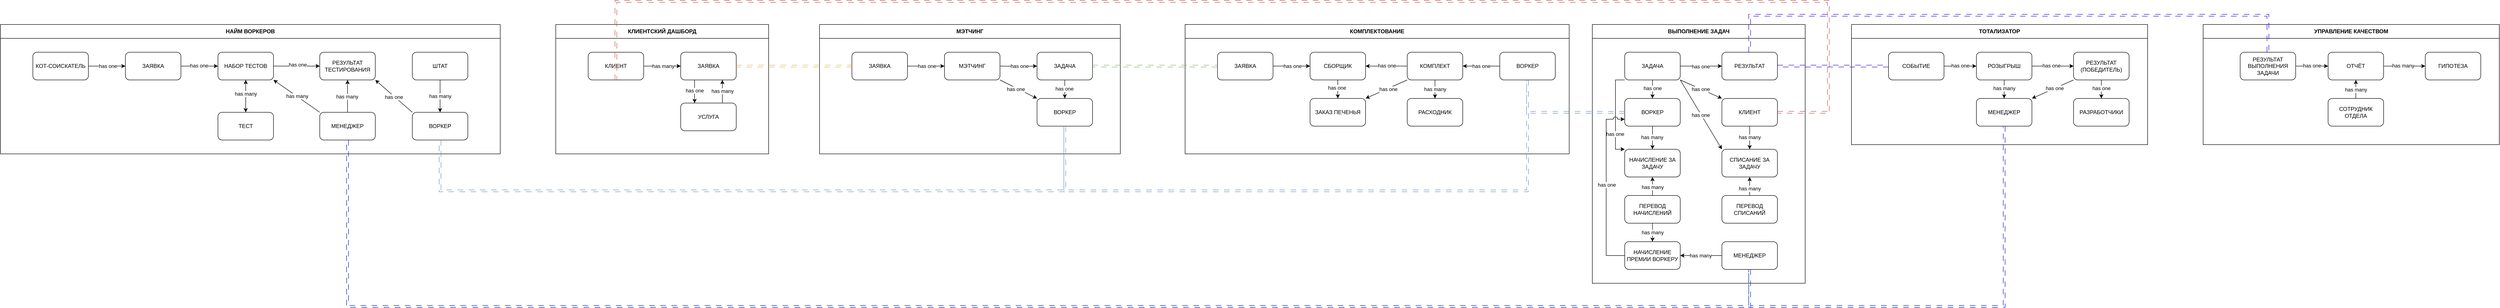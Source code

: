 <mxfile version="24.6.1" type="device">
  <diagram name="Page-1" id="ynv5QPxqh0ftikjWVSWX">
    <mxGraphModel dx="7170" dy="4185" grid="1" gridSize="10" guides="1" tooltips="1" connect="1" arrows="1" fold="1" page="1" pageScale="1" pageWidth="5700" pageHeight="900" math="0" shadow="0">
      <root>
        <mxCell id="0" />
        <mxCell id="1" parent="0" />
        <mxCell id="ETHcJepNX7AGd0SGcHYu-22" value="НАЙМ ВОРКЕРОВ" style="swimlane;whiteSpace=wrap;html=1;startSize=30;" vertex="1" parent="1">
          <mxGeometry x="160" y="160" width="1080" height="280" as="geometry" />
        </mxCell>
        <mxCell id="ETHcJepNX7AGd0SGcHYu-60" style="edgeStyle=orthogonalEdgeStyle;rounded=0;orthogonalLoop=1;jettySize=auto;html=1;exitX=1;exitY=0.5;exitDx=0;exitDy=0;" edge="1" parent="ETHcJepNX7AGd0SGcHYu-22" source="ETHcJepNX7AGd0SGcHYu-43" target="ETHcJepNX7AGd0SGcHYu-44">
          <mxGeometry relative="1" as="geometry" />
        </mxCell>
        <mxCell id="ETHcJepNX7AGd0SGcHYu-61" value="has one" style="edgeLabel;html=1;align=center;verticalAlign=middle;resizable=0;points=[];" vertex="1" connectable="0" parent="ETHcJepNX7AGd0SGcHYu-60">
          <mxGeometry x="0.042" relative="1" as="geometry">
            <mxPoint as="offset" />
          </mxGeometry>
        </mxCell>
        <mxCell id="ETHcJepNX7AGd0SGcHYu-43" value="КОТ-СОИСКАТЕЛЬ" style="rounded=1;whiteSpace=wrap;html=1;" vertex="1" parent="ETHcJepNX7AGd0SGcHYu-22">
          <mxGeometry x="70" y="60" width="120" height="60" as="geometry" />
        </mxCell>
        <mxCell id="ETHcJepNX7AGd0SGcHYu-62" style="edgeStyle=orthogonalEdgeStyle;rounded=0;orthogonalLoop=1;jettySize=auto;html=1;exitX=1;exitY=0.5;exitDx=0;exitDy=0;entryX=0;entryY=0.5;entryDx=0;entryDy=0;" edge="1" parent="ETHcJepNX7AGd0SGcHYu-22" source="ETHcJepNX7AGd0SGcHYu-44" target="ETHcJepNX7AGd0SGcHYu-46">
          <mxGeometry relative="1" as="geometry" />
        </mxCell>
        <mxCell id="ETHcJepNX7AGd0SGcHYu-63" value="has one" style="edgeLabel;html=1;align=center;verticalAlign=middle;resizable=0;points=[];" vertex="1" connectable="0" parent="ETHcJepNX7AGd0SGcHYu-62">
          <mxGeometry x="-0.042" y="1" relative="1" as="geometry">
            <mxPoint as="offset" />
          </mxGeometry>
        </mxCell>
        <mxCell id="ETHcJepNX7AGd0SGcHYu-44" value="ЗАЯВКА" style="rounded=1;whiteSpace=wrap;html=1;" vertex="1" parent="ETHcJepNX7AGd0SGcHYu-22">
          <mxGeometry x="270" y="60" width="120" height="60" as="geometry" />
        </mxCell>
        <mxCell id="ETHcJepNX7AGd0SGcHYu-45" value="ТЕСТ" style="rounded=1;whiteSpace=wrap;html=1;" vertex="1" parent="ETHcJepNX7AGd0SGcHYu-22">
          <mxGeometry x="470" y="190" width="120" height="60" as="geometry" />
        </mxCell>
        <mxCell id="ETHcJepNX7AGd0SGcHYu-64" style="edgeStyle=orthogonalEdgeStyle;rounded=0;orthogonalLoop=1;jettySize=auto;html=1;exitX=1;exitY=0.5;exitDx=0;exitDy=0;" edge="1" parent="ETHcJepNX7AGd0SGcHYu-22" source="ETHcJepNX7AGd0SGcHYu-46" target="ETHcJepNX7AGd0SGcHYu-48">
          <mxGeometry relative="1" as="geometry" />
        </mxCell>
        <mxCell id="ETHcJepNX7AGd0SGcHYu-65" value="has one" style="edgeLabel;html=1;align=center;verticalAlign=middle;resizable=0;points=[];" vertex="1" connectable="0" parent="ETHcJepNX7AGd0SGcHYu-64">
          <mxGeometry x="0.033" y="3" relative="1" as="geometry">
            <mxPoint as="offset" />
          </mxGeometry>
        </mxCell>
        <mxCell id="ETHcJepNX7AGd0SGcHYu-46" value="НАБОР ТЕСТОВ" style="rounded=1;whiteSpace=wrap;html=1;" vertex="1" parent="ETHcJepNX7AGd0SGcHYu-22">
          <mxGeometry x="470" y="60" width="120" height="60" as="geometry" />
        </mxCell>
        <mxCell id="ETHcJepNX7AGd0SGcHYu-66" style="rounded=0;orthogonalLoop=1;jettySize=auto;html=1;exitX=0;exitY=0;exitDx=0;exitDy=0;entryX=1;entryY=1;entryDx=0;entryDy=0;" edge="1" parent="ETHcJepNX7AGd0SGcHYu-22" source="ETHcJepNX7AGd0SGcHYu-47" target="ETHcJepNX7AGd0SGcHYu-46">
          <mxGeometry relative="1" as="geometry" />
        </mxCell>
        <mxCell id="ETHcJepNX7AGd0SGcHYu-67" value="has many" style="edgeLabel;html=1;align=center;verticalAlign=middle;resizable=0;points=[];" vertex="1" connectable="0" parent="ETHcJepNX7AGd0SGcHYu-66">
          <mxGeometry x="-0.006" y="-1" relative="1" as="geometry">
            <mxPoint as="offset" />
          </mxGeometry>
        </mxCell>
        <mxCell id="ETHcJepNX7AGd0SGcHYu-70" style="edgeStyle=orthogonalEdgeStyle;rounded=0;orthogonalLoop=1;jettySize=auto;html=1;exitX=0.5;exitY=0;exitDx=0;exitDy=0;entryX=0.5;entryY=1;entryDx=0;entryDy=0;" edge="1" parent="ETHcJepNX7AGd0SGcHYu-22" source="ETHcJepNX7AGd0SGcHYu-47" target="ETHcJepNX7AGd0SGcHYu-48">
          <mxGeometry relative="1" as="geometry" />
        </mxCell>
        <mxCell id="ETHcJepNX7AGd0SGcHYu-71" value="has many" style="edgeLabel;html=1;align=center;verticalAlign=middle;resizable=0;points=[];" vertex="1" connectable="0" parent="ETHcJepNX7AGd0SGcHYu-70">
          <mxGeometry x="-0.009" y="1" relative="1" as="geometry">
            <mxPoint as="offset" />
          </mxGeometry>
        </mxCell>
        <mxCell id="ETHcJepNX7AGd0SGcHYu-47" value="МЕНЕДЖЕР" style="rounded=1;whiteSpace=wrap;html=1;" vertex="1" parent="ETHcJepNX7AGd0SGcHYu-22">
          <mxGeometry x="690" y="190" width="120" height="60" as="geometry" />
        </mxCell>
        <mxCell id="ETHcJepNX7AGd0SGcHYu-48" value="РЕЗУЛЬТАТ ТЕСТИРОВАНИЯ" style="rounded=1;whiteSpace=wrap;html=1;" vertex="1" parent="ETHcJepNX7AGd0SGcHYu-22">
          <mxGeometry x="690" y="60" width="120" height="60" as="geometry" />
        </mxCell>
        <mxCell id="ETHcJepNX7AGd0SGcHYu-77" style="rounded=0;orthogonalLoop=1;jettySize=auto;html=1;exitX=0;exitY=0;exitDx=0;exitDy=0;entryX=1;entryY=1;entryDx=0;entryDy=0;strokeColor=none;" edge="1" parent="ETHcJepNX7AGd0SGcHYu-22" source="ETHcJepNX7AGd0SGcHYu-49" target="ETHcJepNX7AGd0SGcHYu-48">
          <mxGeometry relative="1" as="geometry" />
        </mxCell>
        <mxCell id="ETHcJepNX7AGd0SGcHYu-78" style="rounded=0;orthogonalLoop=1;jettySize=auto;html=1;exitX=0;exitY=0;exitDx=0;exitDy=0;entryX=1;entryY=1;entryDx=0;entryDy=0;" edge="1" parent="ETHcJepNX7AGd0SGcHYu-22" source="ETHcJepNX7AGd0SGcHYu-49" target="ETHcJepNX7AGd0SGcHYu-48">
          <mxGeometry relative="1" as="geometry" />
        </mxCell>
        <mxCell id="ETHcJepNX7AGd0SGcHYu-79" value="has one" style="edgeLabel;html=1;align=center;verticalAlign=middle;resizable=0;points=[];" vertex="1" connectable="0" parent="ETHcJepNX7AGd0SGcHYu-78">
          <mxGeometry x="-0.003" y="1" relative="1" as="geometry">
            <mxPoint y="1" as="offset" />
          </mxGeometry>
        </mxCell>
        <mxCell id="ETHcJepNX7AGd0SGcHYu-49" value="ВОРКЕР" style="rounded=1;whiteSpace=wrap;html=1;" vertex="1" parent="ETHcJepNX7AGd0SGcHYu-22">
          <mxGeometry x="890" y="190" width="120" height="60" as="geometry" />
        </mxCell>
        <mxCell id="ETHcJepNX7AGd0SGcHYu-73" style="edgeStyle=orthogonalEdgeStyle;rounded=0;orthogonalLoop=1;jettySize=auto;html=1;exitX=0.5;exitY=1;exitDx=0;exitDy=0;entryX=0.5;entryY=0;entryDx=0;entryDy=0;" edge="1" parent="ETHcJepNX7AGd0SGcHYu-22" source="ETHcJepNX7AGd0SGcHYu-50" target="ETHcJepNX7AGd0SGcHYu-49">
          <mxGeometry relative="1" as="geometry" />
        </mxCell>
        <mxCell id="ETHcJepNX7AGd0SGcHYu-74" value="has many" style="edgeLabel;html=1;align=center;verticalAlign=middle;resizable=0;points=[];" vertex="1" connectable="0" parent="ETHcJepNX7AGd0SGcHYu-73">
          <mxGeometry x="-0.014" relative="1" as="geometry">
            <mxPoint as="offset" />
          </mxGeometry>
        </mxCell>
        <mxCell id="ETHcJepNX7AGd0SGcHYu-50" value="ШТАТ" style="rounded=1;whiteSpace=wrap;html=1;" vertex="1" parent="ETHcJepNX7AGd0SGcHYu-22">
          <mxGeometry x="890" y="60" width="120" height="60" as="geometry" />
        </mxCell>
        <mxCell id="ETHcJepNX7AGd0SGcHYu-68" value="" style="endArrow=classic;startArrow=classic;html=1;rounded=0;exitX=0.5;exitY=0;exitDx=0;exitDy=0;" edge="1" parent="ETHcJepNX7AGd0SGcHYu-22" source="ETHcJepNX7AGd0SGcHYu-45" target="ETHcJepNX7AGd0SGcHYu-46">
          <mxGeometry width="50" height="50" relative="1" as="geometry">
            <mxPoint x="620" y="110" as="sourcePoint" />
            <mxPoint x="670" y="60" as="targetPoint" />
          </mxGeometry>
        </mxCell>
        <mxCell id="ETHcJepNX7AGd0SGcHYu-69" value="has many" style="edgeLabel;html=1;align=center;verticalAlign=middle;resizable=0;points=[];" vertex="1" connectable="0" parent="ETHcJepNX7AGd0SGcHYu-68">
          <mxGeometry x="0.205" y="-1" relative="1" as="geometry">
            <mxPoint x="-1" y="2" as="offset" />
          </mxGeometry>
        </mxCell>
        <mxCell id="ETHcJepNX7AGd0SGcHYu-80" value="КЛИЕНТСКИЙ ДАШБОРД" style="swimlane;whiteSpace=wrap;html=1;startSize=30;" vertex="1" parent="1">
          <mxGeometry x="1360" y="160" width="460" height="280" as="geometry" />
        </mxCell>
        <mxCell id="ETHcJepNX7AGd0SGcHYu-81" style="edgeStyle=orthogonalEdgeStyle;rounded=0;orthogonalLoop=1;jettySize=auto;html=1;exitX=1;exitY=0.5;exitDx=0;exitDy=0;" edge="1" parent="ETHcJepNX7AGd0SGcHYu-80" source="ETHcJepNX7AGd0SGcHYu-83" target="ETHcJepNX7AGd0SGcHYu-86">
          <mxGeometry relative="1" as="geometry" />
        </mxCell>
        <mxCell id="ETHcJepNX7AGd0SGcHYu-82" value="has many" style="edgeLabel;html=1;align=center;verticalAlign=middle;resizable=0;points=[];" vertex="1" connectable="0" parent="ETHcJepNX7AGd0SGcHYu-81">
          <mxGeometry x="0.042" relative="1" as="geometry">
            <mxPoint as="offset" />
          </mxGeometry>
        </mxCell>
        <mxCell id="ETHcJepNX7AGd0SGcHYu-83" value="КЛИЕНТ" style="rounded=1;whiteSpace=wrap;html=1;" vertex="1" parent="ETHcJepNX7AGd0SGcHYu-80">
          <mxGeometry x="70" y="60" width="120" height="60" as="geometry" />
        </mxCell>
        <mxCell id="ETHcJepNX7AGd0SGcHYu-109" style="edgeStyle=orthogonalEdgeStyle;rounded=0;orthogonalLoop=1;jettySize=auto;html=1;exitX=0.25;exitY=1;exitDx=0;exitDy=0;entryX=0.25;entryY=0;entryDx=0;entryDy=0;" edge="1" parent="ETHcJepNX7AGd0SGcHYu-80" source="ETHcJepNX7AGd0SGcHYu-86" target="ETHcJepNX7AGd0SGcHYu-106">
          <mxGeometry relative="1" as="geometry" />
        </mxCell>
        <mxCell id="ETHcJepNX7AGd0SGcHYu-112" value="has one" style="edgeLabel;html=1;align=center;verticalAlign=middle;resizable=0;points=[];" vertex="1" connectable="0" parent="ETHcJepNX7AGd0SGcHYu-109">
          <mxGeometry x="-0.088" relative="1" as="geometry">
            <mxPoint as="offset" />
          </mxGeometry>
        </mxCell>
        <mxCell id="ETHcJepNX7AGd0SGcHYu-86" value="ЗАЯВКА" style="rounded=1;whiteSpace=wrap;html=1;" vertex="1" parent="ETHcJepNX7AGd0SGcHYu-80">
          <mxGeometry x="270" y="60" width="120" height="60" as="geometry" />
        </mxCell>
        <mxCell id="ETHcJepNX7AGd0SGcHYu-110" style="edgeStyle=orthogonalEdgeStyle;rounded=0;orthogonalLoop=1;jettySize=auto;html=1;exitX=0.75;exitY=0;exitDx=0;exitDy=0;entryX=0.75;entryY=1;entryDx=0;entryDy=0;" edge="1" parent="ETHcJepNX7AGd0SGcHYu-80" source="ETHcJepNX7AGd0SGcHYu-106" target="ETHcJepNX7AGd0SGcHYu-86">
          <mxGeometry relative="1" as="geometry" />
        </mxCell>
        <mxCell id="ETHcJepNX7AGd0SGcHYu-111" value="has many" style="edgeLabel;html=1;align=center;verticalAlign=middle;resizable=0;points=[];" vertex="1" connectable="0" parent="ETHcJepNX7AGd0SGcHYu-110">
          <mxGeometry x="0.042" relative="1" as="geometry">
            <mxPoint as="offset" />
          </mxGeometry>
        </mxCell>
        <mxCell id="ETHcJepNX7AGd0SGcHYu-106" value="УСЛУГА" style="rounded=1;whiteSpace=wrap;html=1;" vertex="1" parent="ETHcJepNX7AGd0SGcHYu-80">
          <mxGeometry x="270" y="170" width="120" height="60" as="geometry" />
        </mxCell>
        <mxCell id="ETHcJepNX7AGd0SGcHYu-113" value="МЭТЧИНГ" style="swimlane;whiteSpace=wrap;html=1;startSize=30;" vertex="1" parent="1">
          <mxGeometry x="1930" y="160" width="650" height="280" as="geometry" />
        </mxCell>
        <mxCell id="ETHcJepNX7AGd0SGcHYu-114" style="edgeStyle=orthogonalEdgeStyle;rounded=0;orthogonalLoop=1;jettySize=auto;html=1;exitX=1;exitY=0.5;exitDx=0;exitDy=0;" edge="1" parent="ETHcJepNX7AGd0SGcHYu-113" source="ETHcJepNX7AGd0SGcHYu-116" target="ETHcJepNX7AGd0SGcHYu-119">
          <mxGeometry relative="1" as="geometry" />
        </mxCell>
        <mxCell id="ETHcJepNX7AGd0SGcHYu-115" value="has one" style="edgeLabel;html=1;align=center;verticalAlign=middle;resizable=0;points=[];" vertex="1" connectable="0" parent="ETHcJepNX7AGd0SGcHYu-114">
          <mxGeometry x="0.042" relative="1" as="geometry">
            <mxPoint as="offset" />
          </mxGeometry>
        </mxCell>
        <mxCell id="ETHcJepNX7AGd0SGcHYu-116" value="ЗАЯВКА" style="rounded=1;whiteSpace=wrap;html=1;" vertex="1" parent="ETHcJepNX7AGd0SGcHYu-113">
          <mxGeometry x="70" y="60" width="120" height="60" as="geometry" />
        </mxCell>
        <mxCell id="ETHcJepNX7AGd0SGcHYu-129" style="rounded=0;orthogonalLoop=1;jettySize=auto;html=1;exitX=1;exitY=1;exitDx=0;exitDy=0;entryX=0;entryY=0;entryDx=0;entryDy=0;" edge="1" parent="ETHcJepNX7AGd0SGcHYu-113" source="ETHcJepNX7AGd0SGcHYu-119" target="ETHcJepNX7AGd0SGcHYu-128">
          <mxGeometry relative="1" as="geometry" />
        </mxCell>
        <mxCell id="ETHcJepNX7AGd0SGcHYu-132" value="has one" style="edgeLabel;html=1;align=center;verticalAlign=middle;resizable=0;points=[];" vertex="1" connectable="0" parent="ETHcJepNX7AGd0SGcHYu-129">
          <mxGeometry x="-0.132" y="-3" relative="1" as="geometry">
            <mxPoint as="offset" />
          </mxGeometry>
        </mxCell>
        <mxCell id="ETHcJepNX7AGd0SGcHYu-119" value="МЭТЧИНГ" style="rounded=1;whiteSpace=wrap;html=1;" vertex="1" parent="ETHcJepNX7AGd0SGcHYu-113">
          <mxGeometry x="270" y="60" width="120" height="60" as="geometry" />
        </mxCell>
        <mxCell id="ETHcJepNX7AGd0SGcHYu-125" style="edgeStyle=orthogonalEdgeStyle;rounded=0;orthogonalLoop=1;jettySize=auto;html=1;exitX=1;exitY=0.5;exitDx=0;exitDy=0;" edge="1" parent="ETHcJepNX7AGd0SGcHYu-113" target="ETHcJepNX7AGd0SGcHYu-127">
          <mxGeometry relative="1" as="geometry">
            <mxPoint x="390" y="90" as="sourcePoint" />
          </mxGeometry>
        </mxCell>
        <mxCell id="ETHcJepNX7AGd0SGcHYu-126" value="has one" style="edgeLabel;html=1;align=center;verticalAlign=middle;resizable=0;points=[];" vertex="1" connectable="0" parent="ETHcJepNX7AGd0SGcHYu-125">
          <mxGeometry x="0.042" relative="1" as="geometry">
            <mxPoint as="offset" />
          </mxGeometry>
        </mxCell>
        <mxCell id="ETHcJepNX7AGd0SGcHYu-130" style="edgeStyle=orthogonalEdgeStyle;rounded=0;orthogonalLoop=1;jettySize=auto;html=1;exitX=0.5;exitY=1;exitDx=0;exitDy=0;entryX=0.5;entryY=0;entryDx=0;entryDy=0;" edge="1" parent="ETHcJepNX7AGd0SGcHYu-113" source="ETHcJepNX7AGd0SGcHYu-127" target="ETHcJepNX7AGd0SGcHYu-128">
          <mxGeometry relative="1" as="geometry" />
        </mxCell>
        <mxCell id="ETHcJepNX7AGd0SGcHYu-131" value="has one" style="edgeLabel;html=1;align=center;verticalAlign=middle;resizable=0;points=[];" vertex="1" connectable="0" parent="ETHcJepNX7AGd0SGcHYu-130">
          <mxGeometry x="-0.08" y="-1" relative="1" as="geometry">
            <mxPoint as="offset" />
          </mxGeometry>
        </mxCell>
        <mxCell id="ETHcJepNX7AGd0SGcHYu-127" value="ЗАДАЧА" style="rounded=1;whiteSpace=wrap;html=1;" vertex="1" parent="ETHcJepNX7AGd0SGcHYu-113">
          <mxGeometry x="470" y="60" width="120" height="60" as="geometry" />
        </mxCell>
        <mxCell id="ETHcJepNX7AGd0SGcHYu-128" value="ВОРКЕР" style="rounded=1;whiteSpace=wrap;html=1;" vertex="1" parent="ETHcJepNX7AGd0SGcHYu-113">
          <mxGeometry x="470" y="160" width="120" height="60" as="geometry" />
        </mxCell>
        <mxCell id="ETHcJepNX7AGd0SGcHYu-134" style="edgeStyle=orthogonalEdgeStyle;rounded=0;orthogonalLoop=1;jettySize=auto;html=1;exitX=0.5;exitY=1;exitDx=0;exitDy=0;entryX=0.5;entryY=1;entryDx=0;entryDy=0;dashed=1;dashPattern=12 12;shape=link;fillColor=#dae8fc;strokeColor=#6c8ebf;" edge="1" parent="1" source="ETHcJepNX7AGd0SGcHYu-49" target="ETHcJepNX7AGd0SGcHYu-128">
          <mxGeometry relative="1" as="geometry">
            <Array as="points">
              <mxPoint x="1110" y="520" />
              <mxPoint x="2460" y="520" />
            </Array>
          </mxGeometry>
        </mxCell>
        <mxCell id="ETHcJepNX7AGd0SGcHYu-136" style="edgeStyle=orthogonalEdgeStyle;rounded=0;orthogonalLoop=1;jettySize=auto;html=1;exitX=1;exitY=0.5;exitDx=0;exitDy=0;entryX=0;entryY=0.5;entryDx=0;entryDy=0;shape=link;dashed=1;dashPattern=12 12;fillColor=#fff2cc;strokeColor=#d6b656;" edge="1" parent="1" source="ETHcJepNX7AGd0SGcHYu-86" target="ETHcJepNX7AGd0SGcHYu-116">
          <mxGeometry relative="1" as="geometry" />
        </mxCell>
        <mxCell id="ETHcJepNX7AGd0SGcHYu-137" value="КОМПЛЕКТОВАНИЕ" style="swimlane;whiteSpace=wrap;html=1;startSize=30;" vertex="1" parent="1">
          <mxGeometry x="2720" y="160" width="830" height="280" as="geometry" />
        </mxCell>
        <mxCell id="ETHcJepNX7AGd0SGcHYu-138" style="edgeStyle=orthogonalEdgeStyle;rounded=0;orthogonalLoop=1;jettySize=auto;html=1;exitX=1;exitY=0.5;exitDx=0;exitDy=0;" edge="1" parent="ETHcJepNX7AGd0SGcHYu-137" source="ETHcJepNX7AGd0SGcHYu-140" target="ETHcJepNX7AGd0SGcHYu-143">
          <mxGeometry relative="1" as="geometry" />
        </mxCell>
        <mxCell id="ETHcJepNX7AGd0SGcHYu-139" value="has one" style="edgeLabel;html=1;align=center;verticalAlign=middle;resizable=0;points=[];" vertex="1" connectable="0" parent="ETHcJepNX7AGd0SGcHYu-138">
          <mxGeometry x="0.042" relative="1" as="geometry">
            <mxPoint as="offset" />
          </mxGeometry>
        </mxCell>
        <mxCell id="ETHcJepNX7AGd0SGcHYu-140" value="ЗАЯВКА" style="rounded=1;whiteSpace=wrap;html=1;" vertex="1" parent="ETHcJepNX7AGd0SGcHYu-137">
          <mxGeometry x="70" y="60" width="120" height="60" as="geometry" />
        </mxCell>
        <mxCell id="ETHcJepNX7AGd0SGcHYu-156" style="edgeStyle=orthogonalEdgeStyle;rounded=0;orthogonalLoop=1;jettySize=auto;html=1;exitX=0.5;exitY=1;exitDx=0;exitDy=0;entryX=0.5;entryY=0;entryDx=0;entryDy=0;" edge="1" parent="ETHcJepNX7AGd0SGcHYu-137" source="ETHcJepNX7AGd0SGcHYu-143" target="ETHcJepNX7AGd0SGcHYu-150">
          <mxGeometry relative="1" as="geometry" />
        </mxCell>
        <mxCell id="ETHcJepNX7AGd0SGcHYu-157" value="has one" style="edgeLabel;html=1;align=center;verticalAlign=middle;resizable=0;points=[];" vertex="1" connectable="0" parent="ETHcJepNX7AGd0SGcHYu-156">
          <mxGeometry x="-0.175" y="-2" relative="1" as="geometry">
            <mxPoint as="offset" />
          </mxGeometry>
        </mxCell>
        <mxCell id="ETHcJepNX7AGd0SGcHYu-143" value="СБОРЩИК" style="rounded=1;whiteSpace=wrap;html=1;" vertex="1" parent="ETHcJepNX7AGd0SGcHYu-137">
          <mxGeometry x="270" y="60" width="120" height="60" as="geometry" />
        </mxCell>
        <mxCell id="ETHcJepNX7AGd0SGcHYu-150" value="ЗАКАЗ ПЕЧЕНЬЯ" style="rounded=1;whiteSpace=wrap;html=1;" vertex="1" parent="ETHcJepNX7AGd0SGcHYu-137">
          <mxGeometry x="270" y="160" width="120" height="60" as="geometry" />
        </mxCell>
        <mxCell id="ETHcJepNX7AGd0SGcHYu-163" style="edgeStyle=orthogonalEdgeStyle;rounded=0;orthogonalLoop=1;jettySize=auto;html=1;exitX=0;exitY=0.5;exitDx=0;exitDy=0;entryX=1;entryY=0.5;entryDx=0;entryDy=0;" edge="1" parent="ETHcJepNX7AGd0SGcHYu-137" source="ETHcJepNX7AGd0SGcHYu-158" target="ETHcJepNX7AGd0SGcHYu-143">
          <mxGeometry relative="1" as="geometry" />
        </mxCell>
        <mxCell id="ETHcJepNX7AGd0SGcHYu-165" value="has one" style="edgeLabel;html=1;align=center;verticalAlign=middle;resizable=0;points=[];" vertex="1" connectable="0" parent="ETHcJepNX7AGd0SGcHYu-163">
          <mxGeometry x="-0.013" y="-1" relative="1" as="geometry">
            <mxPoint as="offset" />
          </mxGeometry>
        </mxCell>
        <mxCell id="ETHcJepNX7AGd0SGcHYu-164" style="rounded=0;orthogonalLoop=1;jettySize=auto;html=1;exitX=0;exitY=1;exitDx=0;exitDy=0;entryX=1;entryY=0;entryDx=0;entryDy=0;" edge="1" parent="ETHcJepNX7AGd0SGcHYu-137" source="ETHcJepNX7AGd0SGcHYu-158" target="ETHcJepNX7AGd0SGcHYu-150">
          <mxGeometry relative="1" as="geometry" />
        </mxCell>
        <mxCell id="ETHcJepNX7AGd0SGcHYu-166" value="has one" style="edgeLabel;html=1;align=center;verticalAlign=middle;resizable=0;points=[];" vertex="1" connectable="0" parent="ETHcJepNX7AGd0SGcHYu-164">
          <mxGeometry x="-0.061" y="1" relative="1" as="geometry">
            <mxPoint as="offset" />
          </mxGeometry>
        </mxCell>
        <mxCell id="ETHcJepNX7AGd0SGcHYu-168" style="edgeStyle=orthogonalEdgeStyle;rounded=0;orthogonalLoop=1;jettySize=auto;html=1;exitX=0.5;exitY=1;exitDx=0;exitDy=0;entryX=0.5;entryY=0;entryDx=0;entryDy=0;" edge="1" parent="ETHcJepNX7AGd0SGcHYu-137" source="ETHcJepNX7AGd0SGcHYu-158" target="ETHcJepNX7AGd0SGcHYu-167">
          <mxGeometry relative="1" as="geometry" />
        </mxCell>
        <mxCell id="ETHcJepNX7AGd0SGcHYu-169" value="has many" style="edgeLabel;html=1;align=center;verticalAlign=middle;resizable=0;points=[];" vertex="1" connectable="0" parent="ETHcJepNX7AGd0SGcHYu-168">
          <mxGeometry x="0.122" y="-1" relative="1" as="geometry">
            <mxPoint x="1" y="-3" as="offset" />
          </mxGeometry>
        </mxCell>
        <mxCell id="ETHcJepNX7AGd0SGcHYu-158" value="КОМПЛЕКТ" style="rounded=1;whiteSpace=wrap;html=1;" vertex="1" parent="ETHcJepNX7AGd0SGcHYu-137">
          <mxGeometry x="480" y="60" width="120" height="60" as="geometry" />
        </mxCell>
        <mxCell id="ETHcJepNX7AGd0SGcHYu-167" value="РАСХОДНИК" style="rounded=1;whiteSpace=wrap;html=1;" vertex="1" parent="ETHcJepNX7AGd0SGcHYu-137">
          <mxGeometry x="480" y="160" width="120" height="60" as="geometry" />
        </mxCell>
        <mxCell id="ETHcJepNX7AGd0SGcHYu-190" style="edgeStyle=orthogonalEdgeStyle;rounded=0;orthogonalLoop=1;jettySize=auto;html=1;exitX=0;exitY=0.5;exitDx=0;exitDy=0;entryX=1;entryY=0.5;entryDx=0;entryDy=0;" edge="1" parent="ETHcJepNX7AGd0SGcHYu-137" source="ETHcJepNX7AGd0SGcHYu-189" target="ETHcJepNX7AGd0SGcHYu-158">
          <mxGeometry relative="1" as="geometry" />
        </mxCell>
        <mxCell id="ETHcJepNX7AGd0SGcHYu-191" value="has one" style="edgeLabel;html=1;align=center;verticalAlign=middle;resizable=0;points=[];" vertex="1" connectable="0" parent="ETHcJepNX7AGd0SGcHYu-190">
          <mxGeometry x="0.005" relative="1" as="geometry">
            <mxPoint as="offset" />
          </mxGeometry>
        </mxCell>
        <mxCell id="ETHcJepNX7AGd0SGcHYu-189" value="ВОРКЕР" style="rounded=1;whiteSpace=wrap;html=1;" vertex="1" parent="ETHcJepNX7AGd0SGcHYu-137">
          <mxGeometry x="680" y="60" width="120" height="60" as="geometry" />
        </mxCell>
        <mxCell id="ETHcJepNX7AGd0SGcHYu-155" style="edgeStyle=orthogonalEdgeStyle;rounded=0;orthogonalLoop=1;jettySize=auto;html=1;exitX=1;exitY=0.5;exitDx=0;exitDy=0;entryX=0;entryY=0.5;entryDx=0;entryDy=0;shape=link;dashed=1;dashPattern=12 12;fillColor=#d5e8d4;strokeColor=#82b366;" edge="1" parent="1" source="ETHcJepNX7AGd0SGcHYu-127" target="ETHcJepNX7AGd0SGcHYu-140">
          <mxGeometry relative="1" as="geometry" />
        </mxCell>
        <mxCell id="ETHcJepNX7AGd0SGcHYu-170" value="ВЫПОЛНЕНИЕ ЗАДАЧ" style="swimlane;whiteSpace=wrap;html=1;startSize=30;" vertex="1" parent="1">
          <mxGeometry x="3600" y="160" width="460" height="560" as="geometry" />
        </mxCell>
        <mxCell id="ETHcJepNX7AGd0SGcHYu-187" style="edgeStyle=orthogonalEdgeStyle;rounded=0;orthogonalLoop=1;jettySize=auto;html=1;exitX=0.5;exitY=1;exitDx=0;exitDy=0;entryX=0.5;entryY=0;entryDx=0;entryDy=0;" edge="1" parent="ETHcJepNX7AGd0SGcHYu-170" source="ETHcJepNX7AGd0SGcHYu-173" target="ETHcJepNX7AGd0SGcHYu-186">
          <mxGeometry relative="1" as="geometry" />
        </mxCell>
        <mxCell id="ETHcJepNX7AGd0SGcHYu-188" value="has one" style="edgeLabel;html=1;align=center;verticalAlign=middle;resizable=0;points=[];" vertex="1" connectable="0" parent="ETHcJepNX7AGd0SGcHYu-187">
          <mxGeometry x="-0.123" relative="1" as="geometry">
            <mxPoint as="offset" />
          </mxGeometry>
        </mxCell>
        <mxCell id="ETHcJepNX7AGd0SGcHYu-195" style="edgeStyle=orthogonalEdgeStyle;rounded=0;orthogonalLoop=1;jettySize=auto;html=1;exitX=1;exitY=0.5;exitDx=0;exitDy=0;entryX=0;entryY=0.5;entryDx=0;entryDy=0;" edge="1" parent="ETHcJepNX7AGd0SGcHYu-170" source="ETHcJepNX7AGd0SGcHYu-173" target="ETHcJepNX7AGd0SGcHYu-194">
          <mxGeometry relative="1" as="geometry" />
        </mxCell>
        <mxCell id="ETHcJepNX7AGd0SGcHYu-196" value="has one" style="edgeLabel;html=1;align=center;verticalAlign=middle;resizable=0;points=[];" vertex="1" connectable="0" parent="ETHcJepNX7AGd0SGcHYu-195">
          <mxGeometry x="-0.018" y="-1" relative="1" as="geometry">
            <mxPoint as="offset" />
          </mxGeometry>
        </mxCell>
        <mxCell id="ETHcJepNX7AGd0SGcHYu-198" style="rounded=0;orthogonalLoop=1;jettySize=auto;html=1;exitX=1;exitY=1;exitDx=0;exitDy=0;entryX=0;entryY=0;entryDx=0;entryDy=0;" edge="1" parent="ETHcJepNX7AGd0SGcHYu-170" source="ETHcJepNX7AGd0SGcHYu-173" target="ETHcJepNX7AGd0SGcHYu-197">
          <mxGeometry relative="1" as="geometry" />
        </mxCell>
        <mxCell id="ETHcJepNX7AGd0SGcHYu-199" value="has one" style="edgeLabel;html=1;align=center;verticalAlign=middle;resizable=0;points=[];" vertex="1" connectable="0" parent="ETHcJepNX7AGd0SGcHYu-198">
          <mxGeometry x="-0.033" relative="1" as="geometry">
            <mxPoint as="offset" />
          </mxGeometry>
        </mxCell>
        <mxCell id="ETHcJepNX7AGd0SGcHYu-243" style="rounded=0;orthogonalLoop=1;jettySize=auto;html=1;exitX=1;exitY=1;exitDx=0;exitDy=0;entryX=0;entryY=0;entryDx=0;entryDy=0;" edge="1" parent="ETHcJepNX7AGd0SGcHYu-170" source="ETHcJepNX7AGd0SGcHYu-173" target="ETHcJepNX7AGd0SGcHYu-201">
          <mxGeometry relative="1" as="geometry" />
        </mxCell>
        <mxCell id="ETHcJepNX7AGd0SGcHYu-244" value="has one" style="edgeLabel;html=1;align=center;verticalAlign=middle;resizable=0;points=[];" vertex="1" connectable="0" parent="ETHcJepNX7AGd0SGcHYu-243">
          <mxGeometry x="-0.001" y="-1" relative="1" as="geometry">
            <mxPoint as="offset" />
          </mxGeometry>
        </mxCell>
        <mxCell id="ETHcJepNX7AGd0SGcHYu-245" style="edgeStyle=orthogonalEdgeStyle;rounded=0;orthogonalLoop=1;jettySize=auto;html=1;exitX=0;exitY=1;exitDx=0;exitDy=0;entryX=0;entryY=0;entryDx=0;entryDy=0;" edge="1" parent="ETHcJepNX7AGd0SGcHYu-170" source="ETHcJepNX7AGd0SGcHYu-173" target="ETHcJepNX7AGd0SGcHYu-200">
          <mxGeometry relative="1" as="geometry">
            <Array as="points">
              <mxPoint x="50" y="120" />
              <mxPoint x="50" y="270" />
            </Array>
          </mxGeometry>
        </mxCell>
        <mxCell id="ETHcJepNX7AGd0SGcHYu-246" value="has one" style="edgeLabel;html=1;align=center;verticalAlign=middle;resizable=0;points=[];" vertex="1" connectable="0" parent="ETHcJepNX7AGd0SGcHYu-245">
          <mxGeometry x="0.424" y="-1" relative="1" as="geometry">
            <mxPoint y="1" as="offset" />
          </mxGeometry>
        </mxCell>
        <mxCell id="ETHcJepNX7AGd0SGcHYu-173" value="ЗАДАЧА" style="rounded=1;whiteSpace=wrap;html=1;" vertex="1" parent="ETHcJepNX7AGd0SGcHYu-170">
          <mxGeometry x="70" y="60" width="120" height="60" as="geometry" />
        </mxCell>
        <mxCell id="ETHcJepNX7AGd0SGcHYu-202" style="edgeStyle=orthogonalEdgeStyle;rounded=0;orthogonalLoop=1;jettySize=auto;html=1;exitX=0.5;exitY=1;exitDx=0;exitDy=0;entryX=0.5;entryY=0;entryDx=0;entryDy=0;" edge="1" parent="ETHcJepNX7AGd0SGcHYu-170" source="ETHcJepNX7AGd0SGcHYu-186" target="ETHcJepNX7AGd0SGcHYu-200">
          <mxGeometry relative="1" as="geometry" />
        </mxCell>
        <mxCell id="ETHcJepNX7AGd0SGcHYu-203" value="has many" style="edgeLabel;html=1;align=center;verticalAlign=middle;resizable=0;points=[];" vertex="1" connectable="0" parent="ETHcJepNX7AGd0SGcHYu-202">
          <mxGeometry x="-0.07" y="-1" relative="1" as="geometry">
            <mxPoint as="offset" />
          </mxGeometry>
        </mxCell>
        <mxCell id="ETHcJepNX7AGd0SGcHYu-186" value="ВОРКЕР" style="rounded=1;whiteSpace=wrap;html=1;" vertex="1" parent="ETHcJepNX7AGd0SGcHYu-170">
          <mxGeometry x="70" y="160" width="120" height="60" as="geometry" />
        </mxCell>
        <mxCell id="ETHcJepNX7AGd0SGcHYu-194" value="РЕЗУЛЬТАТ" style="rounded=1;whiteSpace=wrap;html=1;" vertex="1" parent="ETHcJepNX7AGd0SGcHYu-170">
          <mxGeometry x="280" y="60" width="120" height="60" as="geometry" />
        </mxCell>
        <mxCell id="ETHcJepNX7AGd0SGcHYu-204" style="edgeStyle=orthogonalEdgeStyle;rounded=0;orthogonalLoop=1;jettySize=auto;html=1;exitX=0.5;exitY=1;exitDx=0;exitDy=0;entryX=0.5;entryY=0;entryDx=0;entryDy=0;" edge="1" parent="ETHcJepNX7AGd0SGcHYu-170" source="ETHcJepNX7AGd0SGcHYu-197" target="ETHcJepNX7AGd0SGcHYu-201">
          <mxGeometry relative="1" as="geometry" />
        </mxCell>
        <mxCell id="ETHcJepNX7AGd0SGcHYu-205" value="has many" style="edgeLabel;html=1;align=center;verticalAlign=middle;resizable=0;points=[];" vertex="1" connectable="0" parent="ETHcJepNX7AGd0SGcHYu-204">
          <mxGeometry x="-0.07" relative="1" as="geometry">
            <mxPoint as="offset" />
          </mxGeometry>
        </mxCell>
        <mxCell id="ETHcJepNX7AGd0SGcHYu-197" value="КЛИЕНТ" style="rounded=1;whiteSpace=wrap;html=1;" vertex="1" parent="ETHcJepNX7AGd0SGcHYu-170">
          <mxGeometry x="280" y="160" width="120" height="60" as="geometry" />
        </mxCell>
        <mxCell id="ETHcJepNX7AGd0SGcHYu-200" value="НАЧИСЛЕНИЕ ЗА ЗАДАЧУ" style="rounded=1;whiteSpace=wrap;html=1;" vertex="1" parent="ETHcJepNX7AGd0SGcHYu-170">
          <mxGeometry x="70" y="270" width="120" height="60" as="geometry" />
        </mxCell>
        <mxCell id="ETHcJepNX7AGd0SGcHYu-201" value="СПИСАНИЕ ЗА ЗАДАЧУ" style="rounded=1;whiteSpace=wrap;html=1;" vertex="1" parent="ETHcJepNX7AGd0SGcHYu-170">
          <mxGeometry x="280" y="270" width="120" height="60" as="geometry" />
        </mxCell>
        <mxCell id="ETHcJepNX7AGd0SGcHYu-248" style="edgeStyle=orthogonalEdgeStyle;rounded=0;orthogonalLoop=1;jettySize=auto;html=1;exitX=0.5;exitY=0;exitDx=0;exitDy=0;entryX=0.5;entryY=1;entryDx=0;entryDy=0;" edge="1" parent="ETHcJepNX7AGd0SGcHYu-170" source="ETHcJepNX7AGd0SGcHYu-247" target="ETHcJepNX7AGd0SGcHYu-200">
          <mxGeometry relative="1" as="geometry">
            <mxPoint x="130" y="340" as="targetPoint" />
          </mxGeometry>
        </mxCell>
        <mxCell id="ETHcJepNX7AGd0SGcHYu-251" value="has many" style="edgeLabel;html=1;align=center;verticalAlign=middle;resizable=0;points=[];" vertex="1" connectable="0" parent="ETHcJepNX7AGd0SGcHYu-248">
          <mxGeometry x="-0.025" relative="1" as="geometry">
            <mxPoint y="1" as="offset" />
          </mxGeometry>
        </mxCell>
        <mxCell id="ETHcJepNX7AGd0SGcHYu-258" style="edgeStyle=orthogonalEdgeStyle;rounded=0;orthogonalLoop=1;jettySize=auto;html=1;exitX=0.5;exitY=1;exitDx=0;exitDy=0;entryX=0.5;entryY=0;entryDx=0;entryDy=0;" edge="1" parent="ETHcJepNX7AGd0SGcHYu-170" source="ETHcJepNX7AGd0SGcHYu-247" target="ETHcJepNX7AGd0SGcHYu-254">
          <mxGeometry relative="1" as="geometry" />
        </mxCell>
        <mxCell id="ETHcJepNX7AGd0SGcHYu-259" value="has many" style="edgeLabel;html=1;align=center;verticalAlign=middle;resizable=0;points=[];" vertex="1" connectable="0" parent="ETHcJepNX7AGd0SGcHYu-258">
          <mxGeometry x="-0.014" relative="1" as="geometry">
            <mxPoint as="offset" />
          </mxGeometry>
        </mxCell>
        <mxCell id="ETHcJepNX7AGd0SGcHYu-247" value="ПЕРЕВОД НАЧИСЛЕНИЙ" style="rounded=1;whiteSpace=wrap;html=1;" vertex="1" parent="ETHcJepNX7AGd0SGcHYu-170">
          <mxGeometry x="70" y="370" width="120" height="60" as="geometry" />
        </mxCell>
        <mxCell id="ETHcJepNX7AGd0SGcHYu-250" style="edgeStyle=orthogonalEdgeStyle;rounded=0;orthogonalLoop=1;jettySize=auto;html=1;exitX=0.5;exitY=0;exitDx=0;exitDy=0;entryX=0.5;entryY=1;entryDx=0;entryDy=0;" edge="1" parent="ETHcJepNX7AGd0SGcHYu-170" source="ETHcJepNX7AGd0SGcHYu-249" target="ETHcJepNX7AGd0SGcHYu-201">
          <mxGeometry relative="1" as="geometry" />
        </mxCell>
        <mxCell id="ETHcJepNX7AGd0SGcHYu-252" value="has many" style="edgeLabel;html=1;align=center;verticalAlign=middle;resizable=0;points=[];" vertex="1" connectable="0" parent="ETHcJepNX7AGd0SGcHYu-250">
          <mxGeometry x="-0.175" relative="1" as="geometry">
            <mxPoint y="1" as="offset" />
          </mxGeometry>
        </mxCell>
        <mxCell id="ETHcJepNX7AGd0SGcHYu-249" value="ПЕРЕВОД СПИСАНИЙ" style="rounded=1;whiteSpace=wrap;html=1;" vertex="1" parent="ETHcJepNX7AGd0SGcHYu-170">
          <mxGeometry x="280" y="370" width="120" height="60" as="geometry" />
        </mxCell>
        <mxCell id="ETHcJepNX7AGd0SGcHYu-260" style="edgeStyle=orthogonalEdgeStyle;rounded=0;orthogonalLoop=1;jettySize=auto;html=1;exitX=0;exitY=0.5;exitDx=0;exitDy=0;entryX=0;entryY=0.75;entryDx=0;entryDy=0;jumpStyle=arc;jumpSize=10;" edge="1" parent="ETHcJepNX7AGd0SGcHYu-170" source="ETHcJepNX7AGd0SGcHYu-254" target="ETHcJepNX7AGd0SGcHYu-186">
          <mxGeometry relative="1" as="geometry">
            <Array as="points">
              <mxPoint x="30" y="500" />
              <mxPoint x="30" y="205" />
            </Array>
          </mxGeometry>
        </mxCell>
        <mxCell id="ETHcJepNX7AGd0SGcHYu-261" value="has one" style="edgeLabel;html=1;align=center;verticalAlign=middle;resizable=0;points=[];" vertex="1" connectable="0" parent="ETHcJepNX7AGd0SGcHYu-260">
          <mxGeometry x="0.029" y="-1" relative="1" as="geometry">
            <mxPoint as="offset" />
          </mxGeometry>
        </mxCell>
        <mxCell id="ETHcJepNX7AGd0SGcHYu-254" value="НАЧИСЛЕНИЕ ПРЕМИИ ВОРКЕРУ" style="rounded=1;whiteSpace=wrap;html=1;" vertex="1" parent="ETHcJepNX7AGd0SGcHYu-170">
          <mxGeometry x="70" y="470" width="120" height="60" as="geometry" />
        </mxCell>
        <mxCell id="ETHcJepNX7AGd0SGcHYu-256" style="edgeStyle=orthogonalEdgeStyle;rounded=0;orthogonalLoop=1;jettySize=auto;html=1;exitX=0;exitY=0.5;exitDx=0;exitDy=0;entryX=1;entryY=0.5;entryDx=0;entryDy=0;" edge="1" parent="ETHcJepNX7AGd0SGcHYu-170" source="ETHcJepNX7AGd0SGcHYu-255" target="ETHcJepNX7AGd0SGcHYu-254">
          <mxGeometry relative="1" as="geometry" />
        </mxCell>
        <mxCell id="ETHcJepNX7AGd0SGcHYu-257" value="has many" style="edgeLabel;html=1;align=center;verticalAlign=middle;resizable=0;points=[];" vertex="1" connectable="0" parent="ETHcJepNX7AGd0SGcHYu-256">
          <mxGeometry x="0.033" y="-4" relative="1" as="geometry">
            <mxPoint y="4" as="offset" />
          </mxGeometry>
        </mxCell>
        <mxCell id="ETHcJepNX7AGd0SGcHYu-255" value="МЕНЕДЖЕР" style="rounded=1;whiteSpace=wrap;html=1;" vertex="1" parent="ETHcJepNX7AGd0SGcHYu-170">
          <mxGeometry x="280" y="470" width="120" height="60" as="geometry" />
        </mxCell>
        <mxCell id="ETHcJepNX7AGd0SGcHYu-192" style="edgeStyle=orthogonalEdgeStyle;rounded=0;orthogonalLoop=1;jettySize=auto;html=1;exitX=0.5;exitY=1;exitDx=0;exitDy=0;entryX=0.5;entryY=1;entryDx=0;entryDy=0;shape=link;dashed=1;dashPattern=12 12;fillColor=#dae8fc;strokeColor=#6c8ebf;" edge="1" parent="1" source="ETHcJepNX7AGd0SGcHYu-128" target="ETHcJepNX7AGd0SGcHYu-189">
          <mxGeometry relative="1" as="geometry">
            <Array as="points">
              <mxPoint x="2460" y="520" />
              <mxPoint x="3460" y="520" />
            </Array>
          </mxGeometry>
        </mxCell>
        <mxCell id="ETHcJepNX7AGd0SGcHYu-193" style="edgeStyle=orthogonalEdgeStyle;rounded=0;orthogonalLoop=1;jettySize=auto;html=1;exitX=0.5;exitY=1;exitDx=0;exitDy=0;entryX=0;entryY=0.5;entryDx=0;entryDy=0;shape=link;dashed=1;dashPattern=12 12;fillColor=#dae8fc;strokeColor=#6c8ebf;" edge="1" parent="1" source="ETHcJepNX7AGd0SGcHYu-189" target="ETHcJepNX7AGd0SGcHYu-186">
          <mxGeometry relative="1" as="geometry" />
        </mxCell>
        <mxCell id="ETHcJepNX7AGd0SGcHYu-210" style="edgeStyle=orthogonalEdgeStyle;rounded=0;orthogonalLoop=1;jettySize=auto;html=1;exitX=0.5;exitY=1;exitDx=0;exitDy=0;entryX=1;entryY=0.5;entryDx=0;entryDy=0;shape=link;dashed=1;dashPattern=12 12;fillColor=#f8cecc;strokeColor=#b85450;" edge="1" parent="1" source="ETHcJepNX7AGd0SGcHYu-83" target="ETHcJepNX7AGd0SGcHYu-197">
          <mxGeometry relative="1" as="geometry">
            <Array as="points">
              <mxPoint x="1490" y="110" />
              <mxPoint x="4110" y="110" />
              <mxPoint x="4110" y="350" />
            </Array>
          </mxGeometry>
        </mxCell>
        <mxCell id="ETHcJepNX7AGd0SGcHYu-211" value="ТОТАЛИЗАТОР" style="swimlane;whiteSpace=wrap;html=1;startSize=30;" vertex="1" parent="1">
          <mxGeometry x="4160" y="160" width="640" height="260" as="geometry" />
        </mxCell>
        <mxCell id="ETHcJepNX7AGd0SGcHYu-233" style="edgeStyle=orthogonalEdgeStyle;rounded=0;orthogonalLoop=1;jettySize=auto;html=1;exitX=1;exitY=0.5;exitDx=0;exitDy=0;entryX=0;entryY=0.5;entryDx=0;entryDy=0;" edge="1" parent="ETHcJepNX7AGd0SGcHYu-211" source="ETHcJepNX7AGd0SGcHYu-218" target="ETHcJepNX7AGd0SGcHYu-222">
          <mxGeometry relative="1" as="geometry" />
        </mxCell>
        <mxCell id="ETHcJepNX7AGd0SGcHYu-238" value="has one" style="edgeLabel;html=1;align=center;verticalAlign=middle;resizable=0;points=[];" vertex="1" connectable="0" parent="ETHcJepNX7AGd0SGcHYu-233">
          <mxGeometry x="-0.074" y="1" relative="1" as="geometry">
            <mxPoint as="offset" />
          </mxGeometry>
        </mxCell>
        <mxCell id="ETHcJepNX7AGd0SGcHYu-236" style="edgeStyle=orthogonalEdgeStyle;rounded=0;orthogonalLoop=1;jettySize=auto;html=1;exitX=0.5;exitY=1;exitDx=0;exitDy=0;entryX=0.5;entryY=0;entryDx=0;entryDy=0;" edge="1" parent="ETHcJepNX7AGd0SGcHYu-211" source="ETHcJepNX7AGd0SGcHYu-218" target="ETHcJepNX7AGd0SGcHYu-232">
          <mxGeometry relative="1" as="geometry" />
        </mxCell>
        <mxCell id="ETHcJepNX7AGd0SGcHYu-237" value="has many" style="edgeLabel;html=1;align=center;verticalAlign=middle;resizable=0;points=[];" vertex="1" connectable="0" parent="ETHcJepNX7AGd0SGcHYu-236">
          <mxGeometry x="-0.1" relative="1" as="geometry">
            <mxPoint as="offset" />
          </mxGeometry>
        </mxCell>
        <mxCell id="ETHcJepNX7AGd0SGcHYu-218" value="РОЗЫГРЫШ" style="rounded=1;whiteSpace=wrap;html=1;" vertex="1" parent="ETHcJepNX7AGd0SGcHYu-211">
          <mxGeometry x="270" y="60" width="120" height="60" as="geometry" />
        </mxCell>
        <mxCell id="ETHcJepNX7AGd0SGcHYu-235" style="rounded=0;orthogonalLoop=1;jettySize=auto;html=1;exitX=0;exitY=1;exitDx=0;exitDy=0;entryX=1;entryY=0;entryDx=0;entryDy=0;" edge="1" parent="ETHcJepNX7AGd0SGcHYu-211" source="ETHcJepNX7AGd0SGcHYu-222" target="ETHcJepNX7AGd0SGcHYu-232">
          <mxGeometry relative="1" as="geometry" />
        </mxCell>
        <mxCell id="ETHcJepNX7AGd0SGcHYu-239" value="has one" style="edgeLabel;html=1;align=center;verticalAlign=middle;resizable=0;points=[];" vertex="1" connectable="0" parent="ETHcJepNX7AGd0SGcHYu-235">
          <mxGeometry x="-0.084" y="-1" relative="1" as="geometry">
            <mxPoint as="offset" />
          </mxGeometry>
        </mxCell>
        <mxCell id="ETHcJepNX7AGd0SGcHYu-241" style="edgeStyle=orthogonalEdgeStyle;rounded=0;orthogonalLoop=1;jettySize=auto;html=1;exitX=0.5;exitY=1;exitDx=0;exitDy=0;entryX=0.5;entryY=0;entryDx=0;entryDy=0;" edge="1" parent="ETHcJepNX7AGd0SGcHYu-211" source="ETHcJepNX7AGd0SGcHYu-222" target="ETHcJepNX7AGd0SGcHYu-240">
          <mxGeometry relative="1" as="geometry" />
        </mxCell>
        <mxCell id="ETHcJepNX7AGd0SGcHYu-242" value="has one" style="edgeLabel;html=1;align=center;verticalAlign=middle;resizable=0;points=[];" vertex="1" connectable="0" parent="ETHcJepNX7AGd0SGcHYu-241">
          <mxGeometry x="-0.1" relative="1" as="geometry">
            <mxPoint as="offset" />
          </mxGeometry>
        </mxCell>
        <mxCell id="ETHcJepNX7AGd0SGcHYu-222" value="РЕЗУЛЬТАТ (ПОБЕДИТЕЛЬ)" style="rounded=1;whiteSpace=wrap;html=1;" vertex="1" parent="ETHcJepNX7AGd0SGcHYu-211">
          <mxGeometry x="480" y="60" width="120" height="60" as="geometry" />
        </mxCell>
        <mxCell id="ETHcJepNX7AGd0SGcHYu-232" value="МЕНЕДЖЕР" style="rounded=1;whiteSpace=wrap;html=1;" vertex="1" parent="ETHcJepNX7AGd0SGcHYu-211">
          <mxGeometry x="270" y="160" width="120" height="60" as="geometry" />
        </mxCell>
        <mxCell id="ETHcJepNX7AGd0SGcHYu-240" value="РАЗРАБОТЧИКИ" style="rounded=1;whiteSpace=wrap;html=1;" vertex="1" parent="ETHcJepNX7AGd0SGcHYu-211">
          <mxGeometry x="480" y="160" width="120" height="60" as="geometry" />
        </mxCell>
        <mxCell id="ETHcJepNX7AGd0SGcHYu-265" style="edgeStyle=orthogonalEdgeStyle;rounded=0;orthogonalLoop=1;jettySize=auto;html=1;exitX=1;exitY=0.5;exitDx=0;exitDy=0;" edge="1" parent="ETHcJepNX7AGd0SGcHYu-211" source="ETHcJepNX7AGd0SGcHYu-264" target="ETHcJepNX7AGd0SGcHYu-218">
          <mxGeometry relative="1" as="geometry" />
        </mxCell>
        <mxCell id="ETHcJepNX7AGd0SGcHYu-266" value="has one" style="edgeLabel;html=1;align=center;verticalAlign=middle;resizable=0;points=[];" vertex="1" connectable="0" parent="ETHcJepNX7AGd0SGcHYu-265">
          <mxGeometry x="-0.015" y="1" relative="1" as="geometry">
            <mxPoint as="offset" />
          </mxGeometry>
        </mxCell>
        <mxCell id="ETHcJepNX7AGd0SGcHYu-264" value="СОБЫТИЕ" style="rounded=1;whiteSpace=wrap;html=1;" vertex="1" parent="ETHcJepNX7AGd0SGcHYu-211">
          <mxGeometry x="80" y="60" width="120" height="60" as="geometry" />
        </mxCell>
        <mxCell id="ETHcJepNX7AGd0SGcHYu-262" style="edgeStyle=orthogonalEdgeStyle;rounded=0;orthogonalLoop=1;jettySize=auto;html=1;exitX=0.5;exitY=1;exitDx=0;exitDy=0;entryX=0.5;entryY=1;entryDx=0;entryDy=0;shape=link;dashed=1;dashPattern=12 12;fillColor=#0050ef;strokeColor=#001DBC;" edge="1" parent="1" source="ETHcJepNX7AGd0SGcHYu-47" target="ETHcJepNX7AGd0SGcHYu-255">
          <mxGeometry relative="1" as="geometry">
            <mxPoint x="2350" y="830" as="targetPoint" />
            <Array as="points">
              <mxPoint x="910" y="770" />
              <mxPoint x="3940" y="770" />
            </Array>
          </mxGeometry>
        </mxCell>
        <mxCell id="ETHcJepNX7AGd0SGcHYu-263" style="edgeStyle=orthogonalEdgeStyle;rounded=0;orthogonalLoop=1;jettySize=auto;html=1;exitX=0.5;exitY=1;exitDx=0;exitDy=0;entryX=0.5;entryY=1;entryDx=0;entryDy=0;shape=link;dashed=1;dashPattern=12 12;fillColor=#0050ef;strokeColor=#001DBC;" edge="1" parent="1" source="ETHcJepNX7AGd0SGcHYu-255" target="ETHcJepNX7AGd0SGcHYu-232">
          <mxGeometry relative="1" as="geometry">
            <Array as="points">
              <mxPoint x="3940" y="770" />
              <mxPoint x="4490" y="770" />
            </Array>
          </mxGeometry>
        </mxCell>
        <mxCell id="ETHcJepNX7AGd0SGcHYu-267" style="edgeStyle=orthogonalEdgeStyle;rounded=0;orthogonalLoop=1;jettySize=auto;html=1;exitX=1;exitY=0.5;exitDx=0;exitDy=0;entryX=0;entryY=0.5;entryDx=0;entryDy=0;shape=link;dashed=1;dashPattern=12 12;fillColor=#6a00ff;strokeColor=#3700CC;" edge="1" parent="1" source="ETHcJepNX7AGd0SGcHYu-194" target="ETHcJepNX7AGd0SGcHYu-264">
          <mxGeometry relative="1" as="geometry" />
        </mxCell>
        <mxCell id="ETHcJepNX7AGd0SGcHYu-268" value="УПРАВЛЕНИЕ КАЧЕСТВОМ" style="swimlane;whiteSpace=wrap;html=1;startSize=30;" vertex="1" parent="1">
          <mxGeometry x="4920" y="160" width="640" height="260" as="geometry" />
        </mxCell>
        <mxCell id="ETHcJepNX7AGd0SGcHYu-289" style="edgeStyle=orthogonalEdgeStyle;rounded=0;orthogonalLoop=1;jettySize=auto;html=1;exitX=1;exitY=0.5;exitDx=0;exitDy=0;entryX=0;entryY=0.5;entryDx=0;entryDy=0;" edge="1" parent="ETHcJepNX7AGd0SGcHYu-268" source="ETHcJepNX7AGd0SGcHYu-273" target="ETHcJepNX7AGd0SGcHYu-288">
          <mxGeometry relative="1" as="geometry" />
        </mxCell>
        <mxCell id="ETHcJepNX7AGd0SGcHYu-290" value="has many" style="edgeLabel;html=1;align=center;verticalAlign=middle;resizable=0;points=[];" vertex="1" connectable="0" parent="ETHcJepNX7AGd0SGcHYu-289">
          <mxGeometry x="-0.067" y="1" relative="1" as="geometry">
            <mxPoint as="offset" />
          </mxGeometry>
        </mxCell>
        <mxCell id="ETHcJepNX7AGd0SGcHYu-273" value="ОТЧЁТ" style="rounded=1;whiteSpace=wrap;html=1;" vertex="1" parent="ETHcJepNX7AGd0SGcHYu-268">
          <mxGeometry x="270" y="60" width="120" height="60" as="geometry" />
        </mxCell>
        <mxCell id="ETHcJepNX7AGd0SGcHYu-286" style="edgeStyle=orthogonalEdgeStyle;rounded=0;orthogonalLoop=1;jettySize=auto;html=1;exitX=0.5;exitY=0;exitDx=0;exitDy=0;entryX=0.5;entryY=1;entryDx=0;entryDy=0;" edge="1" parent="ETHcJepNX7AGd0SGcHYu-268" source="ETHcJepNX7AGd0SGcHYu-279" target="ETHcJepNX7AGd0SGcHYu-273">
          <mxGeometry relative="1" as="geometry" />
        </mxCell>
        <mxCell id="ETHcJepNX7AGd0SGcHYu-287" value="has many" style="edgeLabel;html=1;align=center;verticalAlign=middle;resizable=0;points=[];" vertex="1" connectable="0" parent="ETHcJepNX7AGd0SGcHYu-286">
          <mxGeometry x="-0.062" relative="1" as="geometry">
            <mxPoint as="offset" />
          </mxGeometry>
        </mxCell>
        <mxCell id="ETHcJepNX7AGd0SGcHYu-279" value="СОТРУДНИК ОТДЕЛА" style="rounded=1;whiteSpace=wrap;html=1;" vertex="1" parent="ETHcJepNX7AGd0SGcHYu-268">
          <mxGeometry x="270" y="160" width="120" height="60" as="geometry" />
        </mxCell>
        <mxCell id="ETHcJepNX7AGd0SGcHYu-281" style="edgeStyle=orthogonalEdgeStyle;rounded=0;orthogonalLoop=1;jettySize=auto;html=1;exitX=1;exitY=0.5;exitDx=0;exitDy=0;" edge="1" parent="ETHcJepNX7AGd0SGcHYu-268" source="ETHcJepNX7AGd0SGcHYu-283" target="ETHcJepNX7AGd0SGcHYu-273">
          <mxGeometry relative="1" as="geometry" />
        </mxCell>
        <mxCell id="ETHcJepNX7AGd0SGcHYu-282" value="has one" style="edgeLabel;html=1;align=center;verticalAlign=middle;resizable=0;points=[];" vertex="1" connectable="0" parent="ETHcJepNX7AGd0SGcHYu-281">
          <mxGeometry x="-0.015" y="1" relative="1" as="geometry">
            <mxPoint as="offset" />
          </mxGeometry>
        </mxCell>
        <mxCell id="ETHcJepNX7AGd0SGcHYu-283" value="РЕЗУЛЬТАТ&lt;div&gt;ВЫПОЛНЕНИЯ&lt;br&gt;&lt;div&gt;ЗАДАЧИ&lt;/div&gt;&lt;/div&gt;" style="rounded=1;whiteSpace=wrap;html=1;" vertex="1" parent="ETHcJepNX7AGd0SGcHYu-268">
          <mxGeometry x="80" y="60" width="120" height="60" as="geometry" />
        </mxCell>
        <mxCell id="ETHcJepNX7AGd0SGcHYu-288" value="ГИПОТЕЗА" style="rounded=1;whiteSpace=wrap;html=1;" vertex="1" parent="ETHcJepNX7AGd0SGcHYu-268">
          <mxGeometry x="480" y="60" width="120" height="60" as="geometry" />
        </mxCell>
        <mxCell id="ETHcJepNX7AGd0SGcHYu-292" style="edgeStyle=orthogonalEdgeStyle;rounded=0;orthogonalLoop=1;jettySize=auto;html=1;exitX=0.5;exitY=0;exitDx=0;exitDy=0;entryX=0.5;entryY=0;entryDx=0;entryDy=0;fillColor=#6a00ff;strokeColor=#3700CC;shape=link;dashed=1;dashPattern=12 12;" edge="1" parent="1" source="ETHcJepNX7AGd0SGcHYu-194" target="ETHcJepNX7AGd0SGcHYu-283">
          <mxGeometry relative="1" as="geometry">
            <Array as="points">
              <mxPoint x="3940" y="140" />
              <mxPoint x="5060" y="140" />
            </Array>
          </mxGeometry>
        </mxCell>
      </root>
    </mxGraphModel>
  </diagram>
</mxfile>
